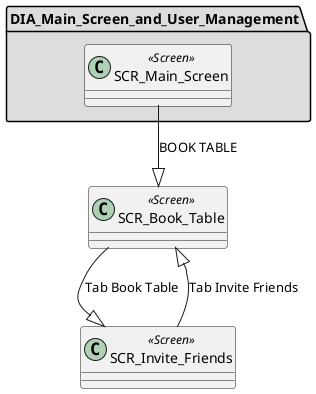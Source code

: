 @startuml



class SCR_Book_Table <<Screen>> {
}

class SCR_Invite_Friends <<Screen>> {
}

package "DIA_Main_Screen_and_User_Management" #DDDDDD {

  class SCR_Main_Screen <<Screen>> {
  }
}


SCR_Main_Screen --|> SCR_Book_Table : "BOOK TABLE"

SCR_Invite_Friends --|> SCR_Book_Table : "Tab Invite Friends"
SCR_Book_Table --|> SCR_Invite_Friends : "Tab Book Table"

@enduml

